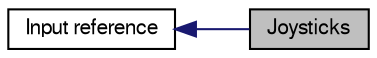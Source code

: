 digraph structs
{
  bgcolor="transparent";
  edge [fontname="FreeSans",fontsize=8,labelfontname="FreeSans",labelfontsize=8];
  node [fontname="FreeSans",fontsize=10,shape=record];
  rankdir=LR;
  Node0 [label="Joysticks",height=0.2,width=0.4,color="black", fillcolor="grey75", style="filled" fontcolor="black"];
  Node1 [label="Input reference",height=0.2,width=0.4,color="black",URL="$group__input.html"];
  Node1->Node0 [shape=plaintext, color="midnightblue", dir="back", style="solid"];
}
